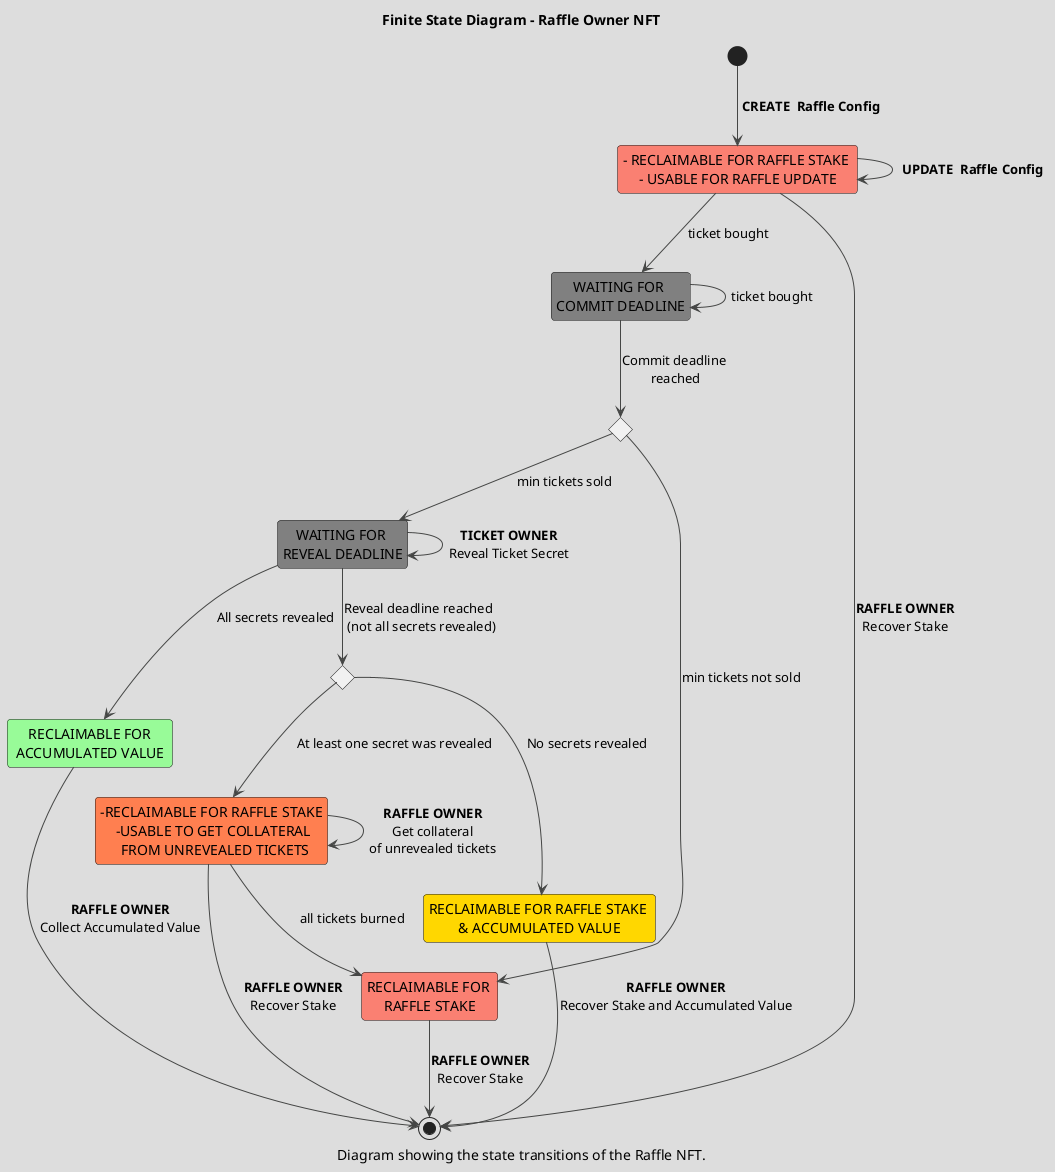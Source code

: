 @startuml StateDiagram-RaffleToken



title Finite State Diagram - Raffle Owner NFT
caption Diagram showing the state transitions of the Raffle NFT.





!theme toy
hide empty description

state "RECLAIMABLE FOR\n ACCUMULATED VALUE " as VALUE #palegreen 
state "RECLAIMABLE FOR \nRAFFLE STAKE" as PRIZE #salmon 
state "- RECLAIMABLE FOR RAFFLE STAKE \n- USABLE FOR RAFFLE UPDATE" as PRIZEANDUPDATE #salmon 
state "-RECLAIMABLE FOR RAFFLE STAKE\n -USABLE TO GET COLLATERAL\n   FROM UNREVEALED TICKETS " as PRIZEANDCOLLATERAL #coral 
state "RECLAIMABLE FOR RAFFLE STAKE \n& ACCUMULATED VALUE" as PRIZEANDVALUE #gold 
state "WAITING FOR \nCOMMIT DEADLINE" as LOCKEDBYCDDL #grey 
state "WAITING FOR \nREVEAL DEADLINE" as LOCKEDBYRDDL #grey 
state C1 <<choice>> 
state C3 <<choice>> 


    [*] --> PRIZEANDUPDATE: <b> CREATE <b> Raffle Config 
    PRIZEANDUPDATE --> [*]: <b>RAFFLE OWNER</b>\nRecover Stake
    PRIZEANDUPDATE --> PRIZEANDUPDATE: <b> UPDATE <b> Raffle Config
    PRIZEANDUPDATE --> LOCKEDBYCDDL: ticket bought

    LOCKEDBYCDDL --> LOCKEDBYCDDL: ticket bought
    LOCKEDBYCDDL --> C1: Commit deadline\n reached
    C1 --> PRIZE: min tickets not sold
    C1 --> LOCKEDBYRDDL: min tickets sold

    LOCKEDBYRDDL --> LOCKEDBYRDDL: <b>TICKET OWNER</b>\nReveal Ticket Secret
    LOCKEDBYRDDL --> VALUE: All secrets revealed

    LOCKEDBYRDDL --> C3: Reveal deadline reached \n (not all secrets revealed)
    C3 --> PRIZEANDVALUE: No secrets revealed
    C3 --> PRIZEANDCOLLATERAL: At least one secret was revealed
    PRIZEANDCOLLATERAL --> PRIZEANDCOLLATERAL: <b>RAFFLE OWNER</b>\n Get collateral \nof unrevealed tickets  
    PRIZEANDCOLLATERAL --> PRIZE: all tickets burned

    VALUE --> [*]: <b>RAFFLE OWNER</b>\nCollect Accumulated Value
    PRIZEANDVALUE --> [*]: <b>RAFFLE OWNER</b>\nRecover Stake and Accumulated Value
    PRIZEANDCOLLATERAL --> [*]: <b>RAFFLE OWNER</b>\nRecover Stake
    PRIZE --> [*]: <b>RAFFLE OWNER</b>\nRecover Stake



@enduml